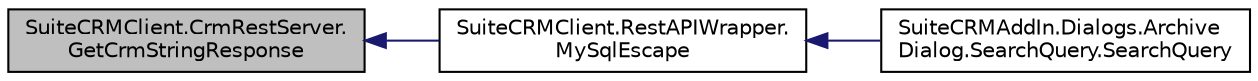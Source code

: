 digraph "SuiteCRMClient.CrmRestServer.GetCrmStringResponse"
{
  edge [fontname="Helvetica",fontsize="10",labelfontname="Helvetica",labelfontsize="10"];
  node [fontname="Helvetica",fontsize="10",shape=record];
  rankdir="LR";
  Node5 [label="SuiteCRMClient.CrmRestServer.\lGetCrmStringResponse",height=0.2,width=0.4,color="black", fillcolor="grey75", style="filled", fontcolor="black"];
  Node5 -> Node6 [dir="back",color="midnightblue",fontsize="10",style="solid",fontname="Helvetica"];
  Node6 [label="SuiteCRMClient.RestAPIWrapper.\lMySqlEscape",height=0.2,width=0.4,color="black", fillcolor="white", style="filled",URL="$class_suite_c_r_m_client_1_1_rest_a_p_i_wrapper.html#a862c92dd03b3ebf44d7ef75c230d55b1",tooltip="Create and return a copy of this string which escapes all characters which might render MySQL vulnera..."];
  Node6 -> Node7 [dir="back",color="midnightblue",fontsize="10",style="solid",fontname="Helvetica"];
  Node7 [label="SuiteCRMAddIn.Dialogs.Archive\lDialog.SearchQuery.SearchQuery",height=0.2,width=0.4,color="black", fillcolor="white", style="filled",URL="$class_suite_c_r_m_add_in_1_1_dialogs_1_1_archive_dialog_1_1_search_query.html#ae4ceb37e64a28f94b39a952743de4dff",tooltip="Construct a new instance of a search query. "];
}
